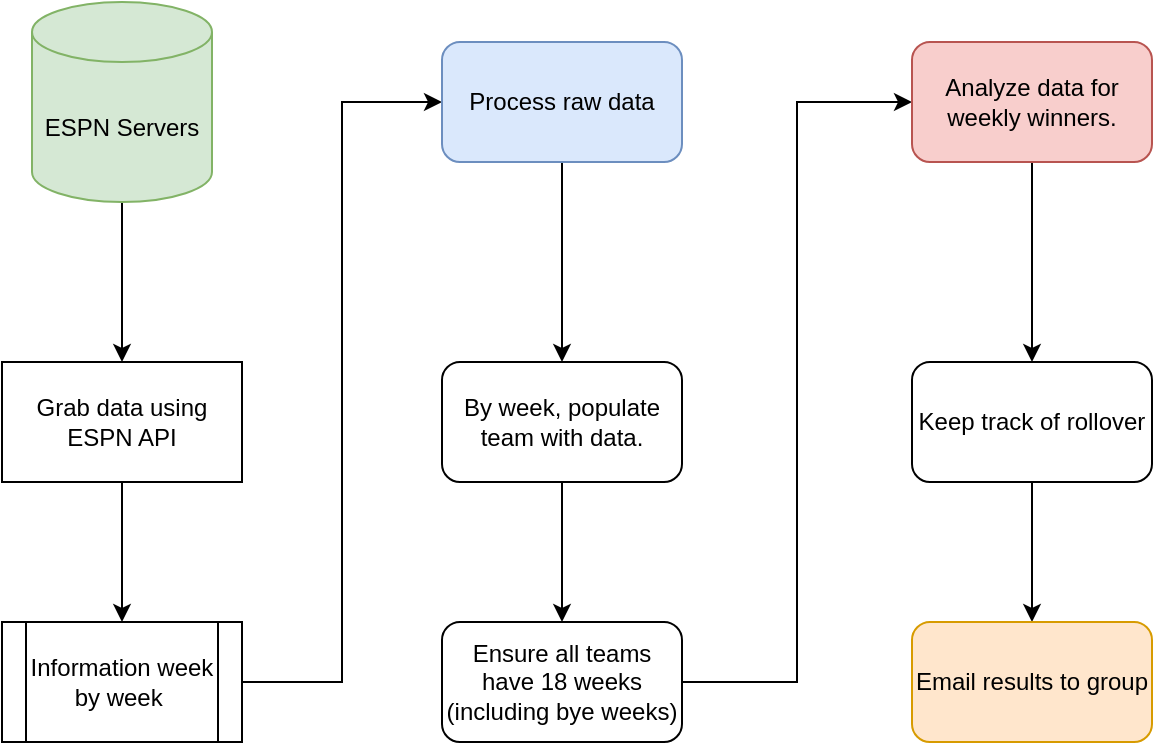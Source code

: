 <mxfile version="22.0.3" type="github">
  <diagram name="Page-1" id="E1WG4Elm6tf5TSE58CV2">
    <mxGraphModel dx="1026" dy="655" grid="1" gridSize="10" guides="1" tooltips="1" connect="1" arrows="1" fold="1" page="1" pageScale="1" pageWidth="850" pageHeight="1100" math="0" shadow="0">
      <root>
        <mxCell id="0" />
        <mxCell id="1" parent="0" />
        <mxCell id="5ytcgciPrF8T2E_5U3Z--3" value="" style="edgeStyle=orthogonalEdgeStyle;rounded=0;orthogonalLoop=1;jettySize=auto;html=1;" edge="1" parent="1" source="5ytcgciPrF8T2E_5U3Z--1" target="5ytcgciPrF8T2E_5U3Z--2">
          <mxGeometry relative="1" as="geometry" />
        </mxCell>
        <mxCell id="5ytcgciPrF8T2E_5U3Z--1" value="ESPN Servers" style="shape=cylinder3;whiteSpace=wrap;html=1;boundedLbl=1;backgroundOutline=1;size=15;fillColor=#d5e8d4;strokeColor=#82b366;" vertex="1" parent="1">
          <mxGeometry x="100" y="80" width="90" height="100" as="geometry" />
        </mxCell>
        <mxCell id="5ytcgciPrF8T2E_5U3Z--5" style="edgeStyle=orthogonalEdgeStyle;rounded=0;orthogonalLoop=1;jettySize=auto;html=1;exitX=0.5;exitY=1;exitDx=0;exitDy=0;entryX=0.5;entryY=0;entryDx=0;entryDy=0;" edge="1" parent="1" source="5ytcgciPrF8T2E_5U3Z--2" target="5ytcgciPrF8T2E_5U3Z--4">
          <mxGeometry relative="1" as="geometry" />
        </mxCell>
        <mxCell id="5ytcgciPrF8T2E_5U3Z--2" value="Grab data using ESPN API" style="whiteSpace=wrap;html=1;" vertex="1" parent="1">
          <mxGeometry x="85" y="260" width="120" height="60" as="geometry" />
        </mxCell>
        <mxCell id="5ytcgciPrF8T2E_5U3Z--7" style="edgeStyle=orthogonalEdgeStyle;rounded=0;orthogonalLoop=1;jettySize=auto;html=1;entryX=0;entryY=0.5;entryDx=0;entryDy=0;" edge="1" parent="1" source="5ytcgciPrF8T2E_5U3Z--4" target="5ytcgciPrF8T2E_5U3Z--6">
          <mxGeometry relative="1" as="geometry" />
        </mxCell>
        <mxCell id="5ytcgciPrF8T2E_5U3Z--4" value="Information week by week&amp;nbsp;" style="shape=process;whiteSpace=wrap;html=1;backgroundOutline=1;" vertex="1" parent="1">
          <mxGeometry x="85" y="390" width="120" height="60" as="geometry" />
        </mxCell>
        <mxCell id="5ytcgciPrF8T2E_5U3Z--9" value="" style="edgeStyle=orthogonalEdgeStyle;rounded=0;orthogonalLoop=1;jettySize=auto;html=1;" edge="1" parent="1" source="5ytcgciPrF8T2E_5U3Z--6" target="5ytcgciPrF8T2E_5U3Z--8">
          <mxGeometry relative="1" as="geometry" />
        </mxCell>
        <mxCell id="5ytcgciPrF8T2E_5U3Z--6" value="Process raw data" style="rounded=1;whiteSpace=wrap;html=1;fillColor=#dae8fc;strokeColor=#6c8ebf;" vertex="1" parent="1">
          <mxGeometry x="305" y="100" width="120" height="60" as="geometry" />
        </mxCell>
        <mxCell id="5ytcgciPrF8T2E_5U3Z--11" value="" style="edgeStyle=orthogonalEdgeStyle;rounded=0;orthogonalLoop=1;jettySize=auto;html=1;" edge="1" parent="1" source="5ytcgciPrF8T2E_5U3Z--8" target="5ytcgciPrF8T2E_5U3Z--10">
          <mxGeometry relative="1" as="geometry" />
        </mxCell>
        <mxCell id="5ytcgciPrF8T2E_5U3Z--8" value="By week, populate team with data." style="rounded=1;whiteSpace=wrap;html=1;" vertex="1" parent="1">
          <mxGeometry x="305" y="260" width="120" height="60" as="geometry" />
        </mxCell>
        <mxCell id="5ytcgciPrF8T2E_5U3Z--13" value="" style="edgeStyle=orthogonalEdgeStyle;rounded=0;orthogonalLoop=1;jettySize=auto;html=1;entryX=0;entryY=0.5;entryDx=0;entryDy=0;" edge="1" parent="1" source="5ytcgciPrF8T2E_5U3Z--10" target="5ytcgciPrF8T2E_5U3Z--12">
          <mxGeometry relative="1" as="geometry" />
        </mxCell>
        <mxCell id="5ytcgciPrF8T2E_5U3Z--10" value="Ensure all teams have 18 weeks (including bye weeks)" style="rounded=1;whiteSpace=wrap;html=1;" vertex="1" parent="1">
          <mxGeometry x="305" y="390" width="120" height="60" as="geometry" />
        </mxCell>
        <mxCell id="5ytcgciPrF8T2E_5U3Z--15" value="" style="edgeStyle=orthogonalEdgeStyle;rounded=0;orthogonalLoop=1;jettySize=auto;html=1;" edge="1" parent="1" source="5ytcgciPrF8T2E_5U3Z--12" target="5ytcgciPrF8T2E_5U3Z--14">
          <mxGeometry relative="1" as="geometry" />
        </mxCell>
        <mxCell id="5ytcgciPrF8T2E_5U3Z--12" value="Analyze data for weekly winners." style="rounded=1;whiteSpace=wrap;html=1;fillColor=#f8cecc;strokeColor=#b85450;" vertex="1" parent="1">
          <mxGeometry x="540" y="100" width="120" height="60" as="geometry" />
        </mxCell>
        <mxCell id="5ytcgciPrF8T2E_5U3Z--17" value="" style="edgeStyle=orthogonalEdgeStyle;rounded=0;orthogonalLoop=1;jettySize=auto;html=1;" edge="1" parent="1" source="5ytcgciPrF8T2E_5U3Z--14" target="5ytcgciPrF8T2E_5U3Z--16">
          <mxGeometry relative="1" as="geometry" />
        </mxCell>
        <mxCell id="5ytcgciPrF8T2E_5U3Z--14" value="Keep track of rollover" style="rounded=1;whiteSpace=wrap;html=1;" vertex="1" parent="1">
          <mxGeometry x="540" y="260" width="120" height="60" as="geometry" />
        </mxCell>
        <mxCell id="5ytcgciPrF8T2E_5U3Z--16" value="Email results to group" style="rounded=1;whiteSpace=wrap;html=1;fillColor=#ffe6cc;strokeColor=#d79b00;" vertex="1" parent="1">
          <mxGeometry x="540" y="390" width="120" height="60" as="geometry" />
        </mxCell>
      </root>
    </mxGraphModel>
  </diagram>
</mxfile>
